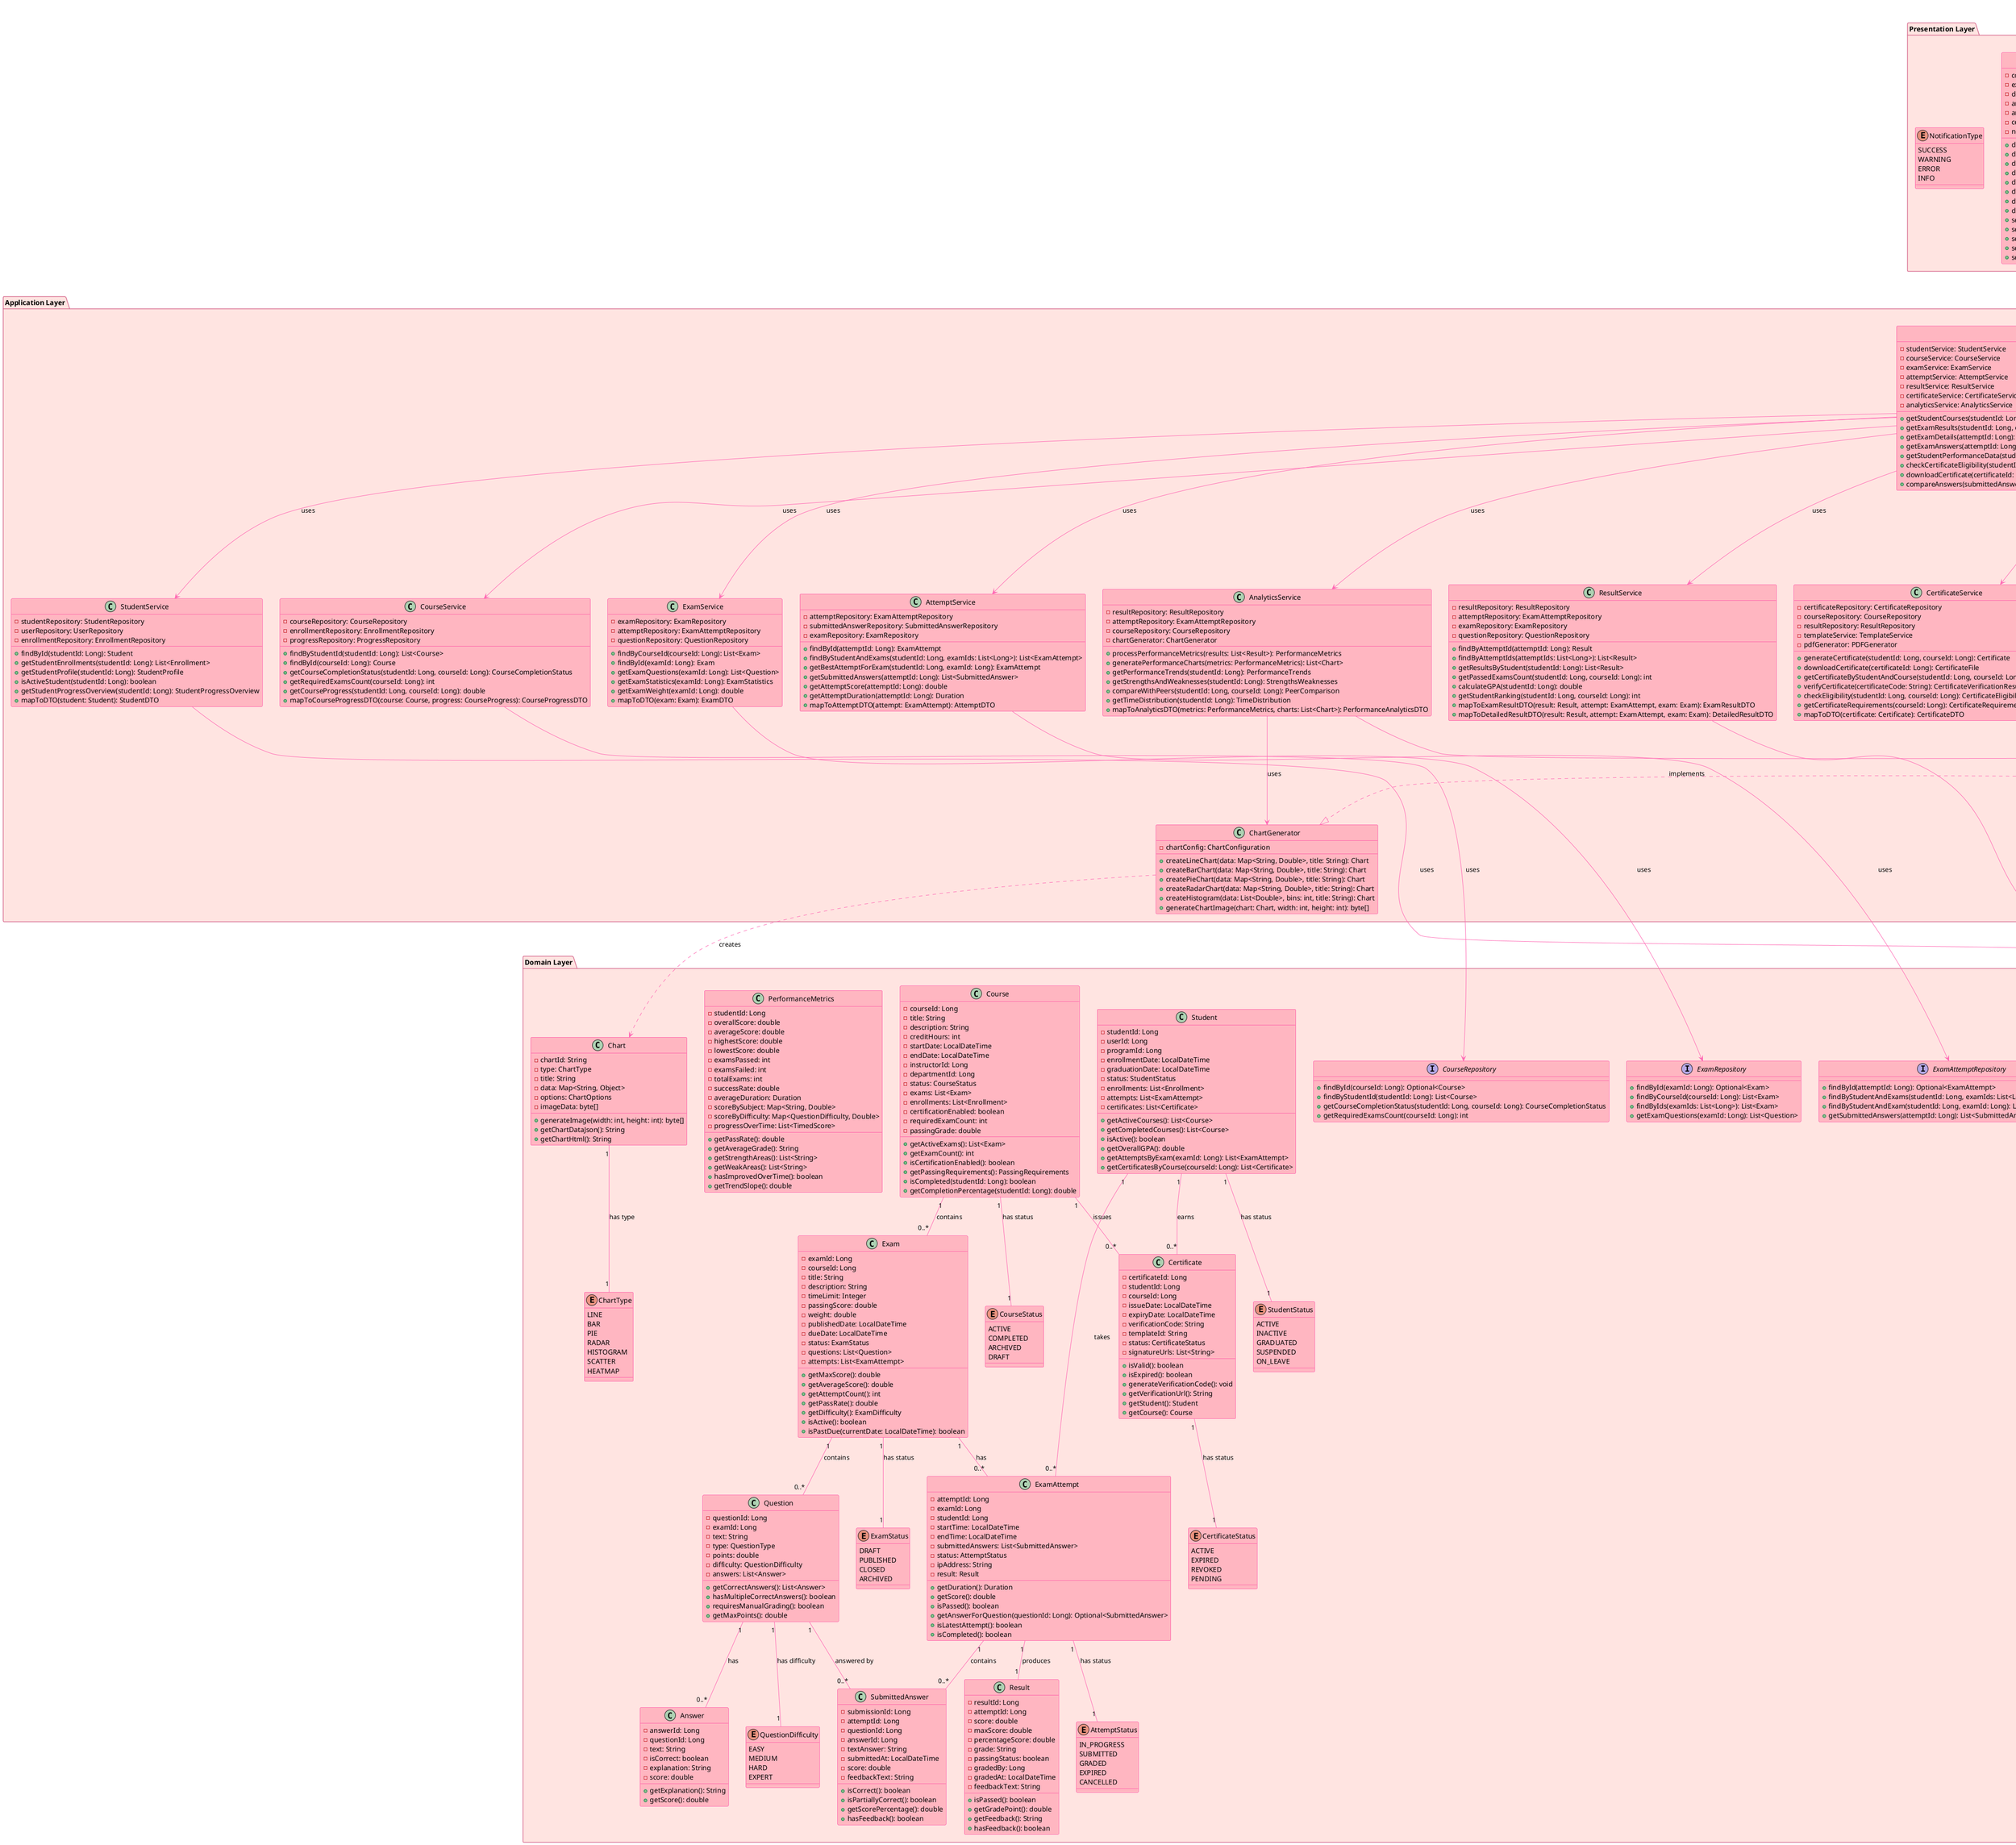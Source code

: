 @startuml
title Student View Results - VOPC (Design Level)

skinparam class {
  BackgroundColor LightPink
  ArrowColor HotPink
  BorderColor DeepPink
}

skinparam package {
  BackgroundColor MistyRose
  BorderColor PaleVioletRed
}

package "Presentation Layer" {
  class "ResultsView" as RV {
    - courseListPanel: Panel
    - examResultsPanel: Panel
    - detailedResultPanel: Panel
    - answersPanel: Panel
    - analyticsPanel: Panel
    - certificatePanel: Panel
    - notificationArea: NotificationComponent
    + displayCoursesList(courses: List<CourseProgressDTO>): void
    + displayExamResults(exams: List<ExamResultDTO>): void
    + displayDetailedResult(result: DetailedResultDTO): void
    + displayAnswerComparison(comparison: AnswerComparisonDTO): void
    + displayPerformanceAnalytics(analytics: PerformanceAnalyticsDTO): void
    + displayCertificateOptions(certificate: CertificateDTO): void
    + displayCertificateRequirements(requirements: CertificateRequirementsDTO): void
    + displayNotification(message: String, type: NotificationType): void
    + setViewCourseResultsHandler(handler: EventHandler): void
    + setViewDetailedResultHandler(handler: EventHandler): void
    + setViewAnswersHandler(handler: EventHandler): void
    + setViewAnalyticsHandler(handler: EventHandler): void
    + setDownloadCertificateHandler(handler: EventHandler): void
  }
  
  enum "NotificationType" as NT {
    SUCCESS
    WARNING
    ERROR
    INFO
  }
}

package "Application Layer" {
  class "ResultsController" as RC {
    - studentService: StudentService
    - courseService: CourseService
    - examService: ExamService
    - attemptService: AttemptService
    - resultService: ResultService
    - certificateService: CertificateService
    - analyticsService: AnalyticsService
    + getStudentCourses(studentId: Long): List<CourseProgressDTO>
    + getExamResults(studentId: Long, courseId: Long): List<ExamResultDTO>
    + getExamDetails(attemptId: Long): DetailedResultDTO
    + getExamAnswers(attemptId: Long): AnswerComparisonDTO
    + getStudentPerformanceData(studentId: Long): PerformanceAnalyticsDTO
    + checkCertificateEligibility(studentId: Long, courseId: Long): CertificateEligibilityResult
    + downloadCertificate(certificateId: Long): CertificateFile
    + compareAnswers(submittedAnswers: List<SubmittedAnswer>, correctAnswers: Map<Long, List<Answer>>): Map<Long, AnswerComparisonResult>
  }
  
  class "StudentService" as SS {
    - studentRepository: StudentRepository
    - userRepository: UserRepository
    - enrollmentRepository: EnrollmentRepository
    + findById(studentId: Long): Student
    + getStudentEnrollments(studentId: Long): List<Enrollment>
    + getStudentProfile(studentId: Long): StudentProfile
    + isActiveStudent(studentId: Long): boolean
    + getStudentProgressOverview(studentId: Long): StudentProgressOverview
    + mapToDTO(student: Student): StudentDTO
  }
  
  class "CourseService" as CS {
    - courseRepository: CourseRepository
    - enrollmentRepository: EnrollmentRepository
    - progressRepository: ProgressRepository
    + findByStudentId(studentId: Long): List<Course>
    + findById(courseId: Long): Course
    + getCourseCompletionStatus(studentId: Long, courseId: Long): CourseCompletionStatus
    + getRequiredExamsCount(courseId: Long): int
    + getCourseProgress(studentId: Long, courseId: Long): double
    + mapToCourseProgressDTO(course: Course, progress: CourseProgress): CourseProgressDTO
  }
  
  class "ExamService" as ES {
    - examRepository: ExamRepository
    - attemptRepository: ExamAttemptRepository
    - questionRepository: QuestionRepository
    + findByCourseId(courseId: Long): List<Exam>
    + findById(examId: Long): Exam
    + getExamQuestions(examId: Long): List<Question>
    + getExamStatistics(examId: Long): ExamStatistics
    + getExamWeight(examId: Long): double
    + mapToDTO(exam: Exam): ExamDTO
  }
  
  class "AttemptService" as AS {
    - attemptRepository: ExamAttemptRepository
    - submittedAnswerRepository: SubmittedAnswerRepository
    - examRepository: ExamRepository
    + findById(attemptId: Long): ExamAttempt
    + findByStudentAndExams(studentId: Long, examIds: List<Long>): List<ExamAttempt>
    + getBestAttemptForExam(studentId: Long, examId: Long): ExamAttempt
    + getSubmittedAnswers(attemptId: Long): List<SubmittedAnswer>
    + getAttemptScore(attemptId: Long): double
    + getAttemptDuration(attemptId: Long): Duration
    + mapToAttemptDTO(attempt: ExamAttempt): AttemptDTO
  }
  
  class "ResultService" as RS {
    - resultRepository: ResultRepository
    - attemptRepository: ExamAttemptRepository
    - examRepository: ExamRepository
    - questionRepository: QuestionRepository
    + findByAttemptId(attemptId: Long): Result
    + findByAttemptIds(attemptIds: List<Long>): List<Result>
    + getResultsByStudent(studentId: Long): List<Result>
    + getPassedExamsCount(studentId: Long, courseId: Long): int
    + calculateGPA(studentId: Long): double
    + getStudentRanking(studentId: Long, courseId: Long): int
    + mapToExamResultDTO(result: Result, attempt: ExamAttempt, exam: Exam): ExamResultDTO
    + mapToDetailedResultDTO(result: Result, attempt: ExamAttempt, exam: Exam): DetailedResultDTO
  }
  
  class "CertificateService" as CES {
    - certificateRepository: CertificateRepository
    - courseRepository: CourseRepository
    - resultRepository: ResultRepository
    - templateService: TemplateService
    - pdfGenerator: PDFGenerator
    + generateCertificate(studentId: Long, courseId: Long): Certificate
    + downloadCertificate(certificateId: Long): CertificateFile
    + getCertificateByStudentAndCourse(studentId: Long, courseId: Long): Optional<Certificate>
    + verifyCertificate(certificateCode: String): CertificateVerificationResult
    + checkEligibility(studentId: Long, courseId: Long): CertificateEligibilityResult
    + getCertificateRequirements(courseId: Long): CertificateRequirements
    + mapToDTO(certificate: Certificate): CertificateDTO
  }
  
  class "AnalyticsService" as ANS {
    - resultRepository: ResultRepository
    - attemptRepository: ExamAttemptRepository
    - courseRepository: CourseRepository
    - chartGenerator: ChartGenerator
    + processPerformanceMetrics(results: List<Result>): PerformanceMetrics
    + generatePerformanceCharts(metrics: PerformanceMetrics): List<Chart>
    + getPerformanceTrends(studentId: Long): PerformanceTrends
    + getStrengthsAndWeaknesses(studentId: Long): StrengthsWeaknesses
    + compareWithPeers(studentId: Long, courseId: Long): PeerComparison
    + getTimeDistribution(studentId: Long): TimeDistribution
    + mapToAnalyticsDTO(metrics: PerformanceMetrics, charts: List<Chart>): PerformanceAnalyticsDTO
  }
  
  class "ChartGenerator" as CG {
    - chartConfig: ChartConfiguration
    + createLineChart(data: Map<String, Double>, title: String): Chart
    + createBarChart(data: Map<String, Double>, title: String): Chart
    + createPieChart(data: Map<String, Double>, title: String): Chart
    + createRadarChart(data: Map<String, Double>, title: String): Chart
    + createHistogram(data: List<Double>, bins: int, title: String): Chart
    + generateChartImage(chart: Chart, width: int, height: int): byte[]
  }
  
  class "CertificateEligibilityResult" as CER {
    - eligible: boolean
    - eligibilityMessage: String
    - passedExams: int
    - requiredExams: int
    - completionPercentage: double
    - missingRequirements: List<String>
    + isEligible(): boolean
    + getMessage(): String
    + getCompletionPercentage(): double
    + getMissingRequirements(): List<String>
  }
  
  class "AnswerComparisonResult" as ACR {
    - correct: boolean
    - partiallyCorrect: boolean
    - scoreEarned: double
    - maxScore: double
    - feedback: String
    - explanation: String
    + isCorrect(): boolean
    + isPartiallyCorrect(): boolean
    + getScorePercentage(): double
    + hasFeedback(): boolean
  }
}

package "Domain Layer" {
  interface "StudentRepository" as SR {
    + findById(studentId: Long): Optional<Student>
    + findByUserId(userId: Long): Optional<Student>
    + save(student: Student): Student
    + getActiveStudentCount(): long
  }
  
  interface "CourseRepository" as CR {
    + findById(courseId: Long): Optional<Course>
    + findByStudentId(studentId: Long): List<Course>
    + getCourseCompletionStatus(studentId: Long, courseId: Long): CourseCompletionStatus
    + getRequiredExamsCount(courseId: Long): int
  }
  
  interface "ExamRepository" as ER {
    + findById(examId: Long): Optional<Exam>
    + findByCourseId(courseId: Long): List<Exam>
    + findByIds(examIds: List<Long>): List<Exam>
    + getExamQuestions(examId: Long): List<Question>
  }
  
  interface "ExamAttemptRepository" as EAR {
    + findById(attemptId: Long): Optional<ExamAttempt>
    + findByStudentAndExams(studentId: Long, examIds: List<Long>): List<ExamAttempt>
    + findByStudentAndExam(studentId: Long, examId: Long): List<ExamAttempt>
    + getSubmittedAnswers(attemptId: Long): List<SubmittedAnswer>
  }
  
  interface "ResultRepository" as RR {
    + findById(resultId: Long): Optional<Result>
    + findByAttemptId(attemptId: Long): Optional<Result>
    + findByAttemptIds(attemptIds: List<Long>): List<Result>
    + findByStudentId(studentId: Long): List<Result>
    + getPassedExamsCount(studentId: Long, courseId: Long): int
  }
  
  interface "CertificateRepository" as CER2 {
    + findById(certificateId: Long): Optional<Certificate>
    + findByStudentAndCourse(studentId: Long, courseId: Long): Optional<Certificate>
    + findByVerificationCode(code: String): Optional<Certificate>
    + save(certificate: Certificate): Certificate
  }
  
  class "Student" as S {
    - studentId: Long
    - userId: Long
    - programId: Long
    - enrollmentDate: LocalDateTime
    - graduationDate: LocalDateTime
    - status: StudentStatus
    - enrollments: List<Enrollment>
    - attempts: List<ExamAttempt>
    - certificates: List<Certificate>
    + getActiveCourses(): List<Course>
    + getCompletedCourses(): List<Course>
    + isActive(): boolean
    + getOverallGPA(): double
    + getAttemptsByExam(examId: Long): List<ExamAttempt>
    + getCertificatesByCourse(courseId: Long): List<Certificate>
  }
  
  class "Course" as C {
    - courseId: Long
    - title: String
    - description: String
    - creditHours: int
    - startDate: LocalDateTime
    - endDate: LocalDateTime
    - instructorId: Long
    - departmentId: Long
    - status: CourseStatus
    - exams: List<Exam>
    - enrollments: List<Enrollment>
    - certificationEnabled: boolean
    - requiredExamCount: int
    - passingGrade: double
    + getActiveExams(): List<Exam>
    + getExamCount(): int
    + isCertificationEnabled(): boolean
    + getPassingRequirements(): PassingRequirements
    + isCompleted(studentId: Long): boolean
    + getCompletionPercentage(studentId: Long): double
  }
  
  class "Exam" as E {
    - examId: Long
    - courseId: Long
    - title: String
    - description: String
    - timeLimit: Integer
    - passingScore: double
    - weight: double
    - publishedDate: LocalDateTime
    - dueDate: LocalDateTime
    - status: ExamStatus
    - questions: List<Question>
    - attempts: List<ExamAttempt>
    + getMaxScore(): double
    + getAverageScore(): double
    + getAttemptCount(): int
    + getPassRate(): double
    + getDifficulty(): ExamDifficulty
    + isActive(): boolean
    + isPastDue(currentDate: LocalDateTime): boolean
  }
  
  class "Question" as Q {
    - questionId: Long
    - examId: Long
    - text: String
    - type: QuestionType
    - points: double
    - difficulty: QuestionDifficulty
    - answers: List<Answer>
    + getCorrectAnswers(): List<Answer>
    + hasMultipleCorrectAnswers(): boolean
    + requiresManualGrading(): boolean
    + getMaxPoints(): double
  }
  
  class "Answer" as A {
    - answerId: Long
    - questionId: Long
    - text: String
    - isCorrect: boolean
    - explanation: String
    - score: double
    + getExplanation(): String
    + getScore(): double
  }
  
  class "ExamAttempt" as EA {
    - attemptId: Long
    - examId: Long
    - studentId: Long
    - startTime: LocalDateTime
    - endTime: LocalDateTime
    - submittedAnswers: List<SubmittedAnswer>
    - status: AttemptStatus
    - ipAddress: String
    - result: Result
    + getDuration(): Duration
    + getScore(): double
    + isPassed(): boolean
    + getAnswerForQuestion(questionId: Long): Optional<SubmittedAnswer>
    + isLatestAttempt(): boolean
    + isCompleted(): boolean
  }
  
  class "SubmittedAnswer" as SA {
    - submissionId: Long
    - attemptId: Long
    - questionId: Long
    - answerId: Long
    - textAnswer: String
    - submittedAt: LocalDateTime
    - score: double
    - feedbackText: String
    + isCorrect(): boolean
    + isPartiallyCorrect(): boolean
    + getScorePercentage(): double
    + hasFeedback(): boolean
  }
  
  class "Result" as R {
    - resultId: Long
    - attemptId: Long
    - score: double
    - maxScore: double
    - percentageScore: double
    - grade: String
    - passingStatus: boolean
    - gradedBy: Long
    - gradedAt: LocalDateTime
    - feedbackText: String
    + isPassed(): boolean
    + getGradePoint(): double
    + getFeedback(): String
    + hasFeedback(): boolean
  }
  
  class "Certificate" as CE {
    - certificateId: Long
    - studentId: Long
    - courseId: Long
    - issueDate: LocalDateTime
    - expiryDate: LocalDateTime
    - verificationCode: String
    - templateId: String
    - status: CertificateStatus
    - signatureUrls: List<String>
    + isValid(): boolean
    + isExpired(): boolean
    + generateVerificationCode(): void
    + getVerificationUrl(): String
    + getStudent(): Student
    + getCourse(): Course
  }
  
  class "PerformanceMetrics" as PM {
    - studentId: Long
    - overallScore: double
    - averageScore: double
    - highestScore: double
    - lowestScore: double
    - examsPassed: int
    - examsFailed: int
    - totalExams: int
    - successRate: double
    - averageDuration: Duration
    - scoreBySubject: Map<String, Double>
    - scoreByDifficulty: Map<QuestionDifficulty, Double>
    - progressOverTime: List<TimedScore>
    + getPassRate(): double
    + getAverageGrade(): String
    + getStrengthAreas(): List<String>
    + getWeakAreas(): List<String>
    + hasImprovedOverTime(): boolean
    + getTrendSlope(): double
  }
  
  class "Chart" as CHT {
    - chartId: String
    - type: ChartType
    - title: String
    - data: Map<String, Object>
    - options: ChartOptions
    - imageData: byte[]
    + generateImage(width: int, height: int): byte[]
    + getChartDataJson(): String
    + getChartHtml(): String
  }
  
  enum "ChartType" as CT {
    LINE
    BAR
    PIE
    RADAR
    HISTOGRAM
    SCATTER
    HEATMAP
  }
  
  enum "StudentStatus" as SS2 {
    ACTIVE
    INACTIVE
    GRADUATED
    SUSPENDED
    ON_LEAVE
  }
  
  enum "CourseStatus" as CS2 {
    ACTIVE
    COMPLETED
    ARCHIVED
    DRAFT
  }
  
  enum "ExamStatus" as ES2 {
    DRAFT
    PUBLISHED
    CLOSED
    ARCHIVED
  }
  
  enum "AttemptStatus" as AS2 {
    IN_PROGRESS
    SUBMITTED
    GRADED
    EXPIRED
    CANCELLED
  }
  
  enum "CertificateStatus" as CES2 {
    ACTIVE
    EXPIRED
    REVOKED
    PENDING
  }
  
  enum "QuestionDifficulty" as QD {
    EASY
    MEDIUM
    HARD
    EXPERT
  }
}

package "Infrastructure Layer" {
  class "StudentRepositoryImpl" as SRI {
    - dataSource: DataSource
    + findById(studentId: Long): Optional<Student>
    + findByUserId(userId: Long): Optional<Student>
    + save(student: Student): Student
    + getActiveStudentCount(): long
    - mapResultSetToStudent(rs: ResultSet): Student
  }
  
  class "ResultRepositoryImpl" as RRI {
    - dataSource: DataSource
    + findById(resultId: Long): Optional<Result>
    + findByAttemptId(attemptId: Long): Optional<Result>
    + findByAttemptIds(attemptIds: List<Long>): List<Result>
    + findByStudentId(studentId: Long): List<Result>
    + getPassedExamsCount(studentId: Long, courseId: Long): int
    - mapResultSetToResult(rs: ResultSet): Result
  }
  
  class "CertificateRepositoryImpl" as CERI {
    - dataSource: DataSource
    + findById(certificateId: Long): Optional<Certificate>
    + findByStudentAndCourse(studentId: Long, courseId: Long): Optional<Certificate>
    + findByVerificationCode(code: String): Optional<Certificate>
    + save(certificate: Certificate): Certificate
    - mapResultSetToCertificate(rs: ResultSet): Certificate
  }
  
  class "PDFGeneratorImpl" as PDGI {
    - templateEngine: TemplateEngine
    - fontProvider: FontProvider
    - imageService: ImageService
    + generatePDF(template: String, data: Map<String, Object>): byte[]
    + generateCertificatePDF(certificate: Certificate): byte[]
    + addDigitalSignature(pdf: byte[], signatoryId: Long): byte[]
    + addWatermark(pdf: byte[], text: String): byte[]
  }
  
  class "ChartGeneratorImpl" as CGI {
    - chartRenderer: ChartRenderer
    - colorScheme: ColorScheme
    + createLineChart(data: Map<String, Double>, title: String): Chart
    + createBarChart(data: Map<String, Double>, title: String): Chart
    + createPieChart(data: Map<String, Double>, title: String): Chart
    + createRadarChart(data: Map<String, Double>, title: String): Chart
    + createHistogram(data: List<Double>, bins: int, title: String): Chart
    + generateChartImage(chart: Chart, width: int, height: int): byte[]
    - configureChart(chart: Chart): void
  }
}

' DTOs
package "DTOs" {
  class "CourseProgressDTO" as CPDTO {
    - courseId: Long
    - title: String
    - description: String
    - instructorName: String
    - startDate: String
    - endDate: String
    - progressPercentage: double
    - completionStatus: String
    - examsTaken: int
    - examsPassed: int
    - examsTotal: int
    - averageScore: double
    - certificateAvailable: boolean
  }
  
  class "ExamResultDTO" as ERDTO {
    - examId: Long
    - attemptId: Long
    - examTitle: String
    - attemptDate: String
    - score: double
    - maxScore: double
    - percentageScore: double
    - grade: String
    - passingStatus: boolean
    - duration: String
    - attemptCount: int
    - isBestAttempt: boolean
  }
  
  class "DetailedResultDTO" as DRDTO {
    - examId: Long
    - attemptId: Long
    - examTitle: String
    - courseTitle: String
    - attemptDate: String
    - completionTime: String
    - score: double
    - maxScore: double
    - percentageScore: double
    - grade: String
    - passingStatus: boolean
    - feedback: String
    - correctAnswers: int
    - incorrectAnswers: int
    - partialAnswers: int
    - totalQuestions: int
    - timeSpent: String
    - attemptCount: int
    - categoryScores: Map<String, Double>
  }
  
  class "AnswerComparisonDTO" as ACDTO {
    - examId: Long
    - attemptId: Long
    - questions: List<QuestionComparisonDTO>
    - summaryStats: AnswerSummaryDTO
  }
  
  class "QuestionComparisonDTO" as QCDTO {
    - questionId: Long
    - questionText: String
    - questionType: String
    - maxPoints: double
    - earnedPoints: double
    - userAnswer: String
    - correctAnswer: String
    - isCorrect: boolean
    - isPartiallyCorrect: boolean
    - explanation: String
    - feedback: String
  }
  
  class "AnswerSummaryDTO" as ASDTO {
    - correctCount: int
    - incorrectCount: int
    - partialCount: int
    - totalQuestions: int
    - overallScore: double
    - byCategory: Map<String, CategoryScoreDTO>
    - byDifficulty: Map<String, DifficultyScoreDTO>
  }
  
  class "PerformanceAnalyticsDTO" as PADTO {
    - studentId: Long
    - overallScore: double
    - averageScore: double
    - examsPassed: int
    - examsFailed: int
    - successRate: double
    - charts: List<ChartDTO>
    - strengthAreas: List<String>
    - weakAreas: List<String>
    - improvementTrend: String
    - peerComparison: PeerComparisonDTO
  }
  
  class "ChartDTO" as CHTDTO {
    - chartId: String
    - type: String
    - title: String
    - dataJson: String
    - imageUrl: String
  }
  
  class "CertificateDTO" as CEDTO {
    - certificateId: Long
    - courseTitle: String
    - studentName: String
    - issueDate: String
    - expiryDate: String
    - verificationCode: String
    - verificationUrl: String
    - downloadUrl: String
    - status: String
  }
  
  class "CertificateRequirementsDTO" as CRDTO {
    - courseId: Long
    - passingGrade: double
    - requiredExams: int
    - passedExams: int
    - completionPercentage: double
    - missingRequirements: List<String>
    - estimatedCompletionDate: String
  }
}

' Relationships
RV ..> RC : uses
RC --> SS : uses
RC --> CS : uses
RC --> ES : uses
RC --> AS : uses
RC --> RS : uses
RC --> CES : uses
RC --> ANS : uses
SS --> SR : uses
CS --> CR : uses
ES --> ER : uses
AS --> EAR : uses
RS --> RR : uses
CES --> CER2 : uses
CES --> PDGI : uses
ANS --> RR : uses
ANS --> CG : uses
CG ..> CHT : creates
SRI ..|> SR : implements
RRI ..|> RR : implements
CERI ..|> CER2 : implements
CGI ..|> CG : implements
S "1" -- "0..*" EA : takes
S "1" -- "0..*" CE : earns
C "1" -- "0..*" E : contains
C "1" -- "0..*" CE : issues
E "1" -- "0..*" Q : contains
E "1" -- "0..*" EA : has
Q "1" -- "0..*" A : has
EA "1" -- "0..*" SA : contains
EA "1" -- "1" R : produces
Q "1" -- "0..*" SA : answered by
RC ..> CPDTO : returns
RC ..> ERDTO : returns
RC ..> DRDTO : returns
RC ..> ACDTO : returns
RC ..> PADTO : returns
RC ..> CEDTO : returns
RC ..> CER : returns
RC ..> ACR : creates
S "1" -- "1" SS2 : has status
C "1" -- "1" CS2 : has status
E "1" -- "1" ES2 : has status
EA "1" -- "1" AS2 : has status
CE "1" -- "1" CES2 : has status
Q "1" -- "1" QD : has difficulty
CHT "1" -- "1" CT : has type

@enduml 
